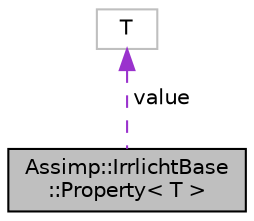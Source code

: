 digraph "Assimp::IrrlichtBase::Property&lt; T &gt;"
{
  edge [fontname="Helvetica",fontsize="10",labelfontname="Helvetica",labelfontsize="10"];
  node [fontname="Helvetica",fontsize="10",shape=record];
  Node1 [label="Assimp::IrrlichtBase\l::Property\< T \>",height=0.2,width=0.4,color="black", fillcolor="grey75", style="filled", fontcolor="black"];
  Node2 -> Node1 [dir="back",color="darkorchid3",fontsize="10",style="dashed",label=" value" ];
  Node2 [label="T",height=0.2,width=0.4,color="grey75", fillcolor="white", style="filled"];
}
